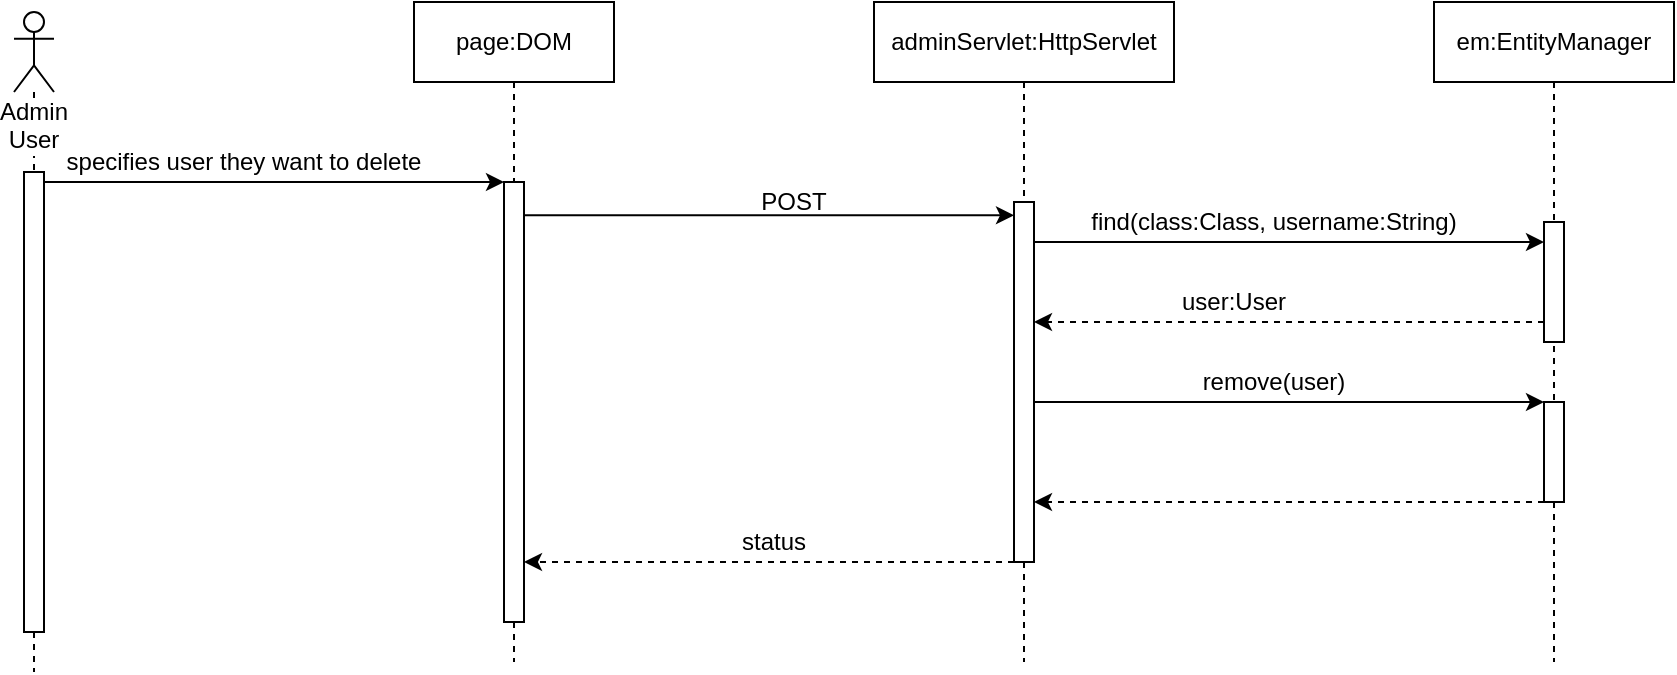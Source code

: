 <mxfile version="10.6.0" type="google"><diagram id="C69Co9TfPzYbiXKHLySM" name="Page-1"><mxGraphModel dx="1010" dy="550" grid="1" gridSize="10" guides="1" tooltips="1" connect="1" arrows="1" fold="1" page="1" pageScale="1" pageWidth="850" pageHeight="1100" math="0" shadow="0"><root><mxCell id="0"/><mxCell id="1" parent="0"/><mxCell id="duU--ndSCnSBDeLdqNuE-1" value="page:DOM" style="shape=umlLifeline;perimeter=lifelinePerimeter;whiteSpace=wrap;html=1;container=1;collapsible=0;recursiveResize=0;outlineConnect=0;" vertex="1" parent="1"><mxGeometry x="470" y="60" width="100" height="330" as="geometry"/></mxCell><mxCell id="duU--ndSCnSBDeLdqNuE-2" value="" style="html=1;points=[];perimeter=orthogonalPerimeter;" vertex="1" parent="duU--ndSCnSBDeLdqNuE-1"><mxGeometry x="45" y="90" width="10" height="220" as="geometry"/></mxCell><mxCell id="duU--ndSCnSBDeLdqNuE-3" value="Admin User" style="shape=umlLifeline;participant=umlActor;perimeter=lifelinePerimeter;whiteSpace=wrap;html=1;container=1;collapsible=0;recursiveResize=0;verticalAlign=top;spacingTop=36;labelBackgroundColor=#ffffff;outlineConnect=0;size=40;" vertex="1" parent="1"><mxGeometry x="270" y="65" width="20" height="330" as="geometry"/></mxCell><mxCell id="duU--ndSCnSBDeLdqNuE-4" value="" style="html=1;points=[];perimeter=orthogonalPerimeter;" vertex="1" parent="duU--ndSCnSBDeLdqNuE-3"><mxGeometry x="5" y="80" width="10" height="230" as="geometry"/></mxCell><mxCell id="duU--ndSCnSBDeLdqNuE-5" value="specifies user they want to delete" style="text;html=1;strokeColor=none;fillColor=none;align=center;verticalAlign=middle;whiteSpace=wrap;rounded=0;" vertex="1" parent="1"><mxGeometry x="290" y="130" width="190" height="20" as="geometry"/></mxCell><mxCell id="duU--ndSCnSBDeLdqNuE-6" value="" style="endArrow=classic;html=1;rounded=0;entryX=0;entryY=0.037;entryDx=0;entryDy=0;entryPerimeter=0;" edge="1" parent="1" source="duU--ndSCnSBDeLdqNuE-2" target="duU--ndSCnSBDeLdqNuE-9"><mxGeometry width="50" height="50" relative="1" as="geometry"><mxPoint x="532.5" y="167" as="sourcePoint"/><mxPoint x="760" y="167" as="targetPoint"/></mxGeometry></mxCell><mxCell id="duU--ndSCnSBDeLdqNuE-7" value="POST" style="text;html=1;strokeColor=none;fillColor=none;align=center;verticalAlign=middle;whiteSpace=wrap;rounded=0;" vertex="1" parent="1"><mxGeometry x="640" y="150" width="40" height="20" as="geometry"/></mxCell><mxCell id="duU--ndSCnSBDeLdqNuE-8" value="adminServlet:HttpServlet" style="shape=umlLifeline;perimeter=lifelinePerimeter;whiteSpace=wrap;html=1;container=1;collapsible=0;recursiveResize=0;outlineConnect=0;" vertex="1" parent="1"><mxGeometry x="700" y="60" width="150" height="330" as="geometry"/></mxCell><mxCell id="duU--ndSCnSBDeLdqNuE-9" value="" style="html=1;points=[];perimeter=orthogonalPerimeter;" vertex="1" parent="duU--ndSCnSBDeLdqNuE-8"><mxGeometry x="70" y="100" width="10" height="180" as="geometry"/></mxCell><mxCell id="duU--ndSCnSBDeLdqNuE-10" value="remove(user)" style="text;html=1;strokeColor=none;fillColor=none;align=center;verticalAlign=middle;whiteSpace=wrap;rounded=0;" vertex="1" parent="1"><mxGeometry x="860" y="240" width="80" height="20" as="geometry"/></mxCell><mxCell id="duU--ndSCnSBDeLdqNuE-11" value="em:EntityManager" style="shape=umlLifeline;perimeter=lifelinePerimeter;whiteSpace=wrap;html=1;container=1;collapsible=0;recursiveResize=0;outlineConnect=0;" vertex="1" parent="1"><mxGeometry x="980" y="60" width="120" height="330" as="geometry"/></mxCell><mxCell id="duU--ndSCnSBDeLdqNuE-12" value="" style="html=1;points=[];perimeter=orthogonalPerimeter;" vertex="1" parent="duU--ndSCnSBDeLdqNuE-11"><mxGeometry x="55" y="200" width="10" height="50" as="geometry"/></mxCell><mxCell id="duU--ndSCnSBDeLdqNuE-13" value="" style="html=1;points=[];perimeter=orthogonalPerimeter;" vertex="1" parent="duU--ndSCnSBDeLdqNuE-11"><mxGeometry x="55" y="110" width="10" height="60" as="geometry"/></mxCell><mxCell id="duU--ndSCnSBDeLdqNuE-14" value="status" style="text;html=1;strokeColor=none;fillColor=none;align=center;verticalAlign=middle;whiteSpace=wrap;rounded=0;" vertex="1" parent="1"><mxGeometry x="630" y="320" width="40" height="20" as="geometry"/></mxCell><mxCell id="duU--ndSCnSBDeLdqNuE-15" value="" style="endArrow=classic;html=1;" edge="1" parent="1" source="duU--ndSCnSBDeLdqNuE-4" target="duU--ndSCnSBDeLdqNuE-2"><mxGeometry width="50" height="50" relative="1" as="geometry"><mxPoint x="210" y="150" as="sourcePoint"/><mxPoint x="510" y="149.5" as="targetPoint"/><Array as="points"><mxPoint x="480" y="150"/></Array></mxGeometry></mxCell><mxCell id="duU--ndSCnSBDeLdqNuE-16" value="" style="endArrow=classic;html=1;dashed=1;" edge="1" parent="1" source="duU--ndSCnSBDeLdqNuE-13" target="duU--ndSCnSBDeLdqNuE-9"><mxGeometry width="50" height="50" relative="1" as="geometry"><mxPoint x="1010" y="220.5" as="sourcePoint"/><mxPoint x="790" y="220" as="targetPoint"/><Array as="points"><mxPoint x="960" y="220"/></Array></mxGeometry></mxCell><mxCell id="duU--ndSCnSBDeLdqNuE-17" value="find(class:Class, username:String)" style="text;html=1;strokeColor=none;fillColor=none;align=center;verticalAlign=middle;whiteSpace=wrap;rounded=0;" vertex="1" parent="1"><mxGeometry x="795" y="160" width="210" height="20" as="geometry"/></mxCell><mxCell id="duU--ndSCnSBDeLdqNuE-18" value="user:User" style="text;html=1;strokeColor=none;fillColor=none;align=center;verticalAlign=middle;whiteSpace=wrap;rounded=0;" vertex="1" parent="1"><mxGeometry x="850" y="200" width="60" height="20" as="geometry"/></mxCell><mxCell id="duU--ndSCnSBDeLdqNuE-24" value="" style="endArrow=classic;html=1;rounded=0;" edge="1" parent="1" source="duU--ndSCnSBDeLdqNuE-9" target="duU--ndSCnSBDeLdqNuE-12"><mxGeometry width="50" height="50" relative="1" as="geometry"><mxPoint x="790" y="370" as="sourcePoint"/><mxPoint x="1000" y="370.5" as="targetPoint"/><Array as="points"><mxPoint x="990" y="260"/></Array></mxGeometry></mxCell><mxCell id="duU--ndSCnSBDeLdqNuE-25" value="" style="endArrow=classic;html=1;rounded=0;" edge="1" parent="1" source="duU--ndSCnSBDeLdqNuE-9" target="duU--ndSCnSBDeLdqNuE-13"><mxGeometry width="50" height="50" relative="1" as="geometry"><mxPoint x="811.5" y="179.5" as="sourcePoint"/><mxPoint x="999" y="180" as="targetPoint"/><Array as="points"><mxPoint x="940" y="180"/></Array></mxGeometry></mxCell><mxCell id="duU--ndSCnSBDeLdqNuE-29" value="" style="endArrow=classic;html=1;dashed=1;" edge="1" parent="1" source="duU--ndSCnSBDeLdqNuE-12" target="duU--ndSCnSBDeLdqNuE-9"><mxGeometry width="50" height="50" relative="1" as="geometry"><mxPoint x="1012.5" y="304.5" as="sourcePoint"/><mxPoint x="787.5" y="304.5" as="targetPoint"/><Array as="points"><mxPoint x="940" y="310"/></Array></mxGeometry></mxCell><mxCell id="duU--ndSCnSBDeLdqNuE-30" value="" style="endArrow=classic;html=1;dashed=1;" edge="1" parent="1" source="duU--ndSCnSBDeLdqNuE-9" target="duU--ndSCnSBDeLdqNuE-2"><mxGeometry width="50" height="50" relative="1" as="geometry"><mxPoint x="750" y="290" as="sourcePoint"/><mxPoint x="570" y="290.5" as="targetPoint"/><Array as="points"><mxPoint x="690" y="340"/></Array></mxGeometry></mxCell></root></mxGraphModel></diagram></mxfile>